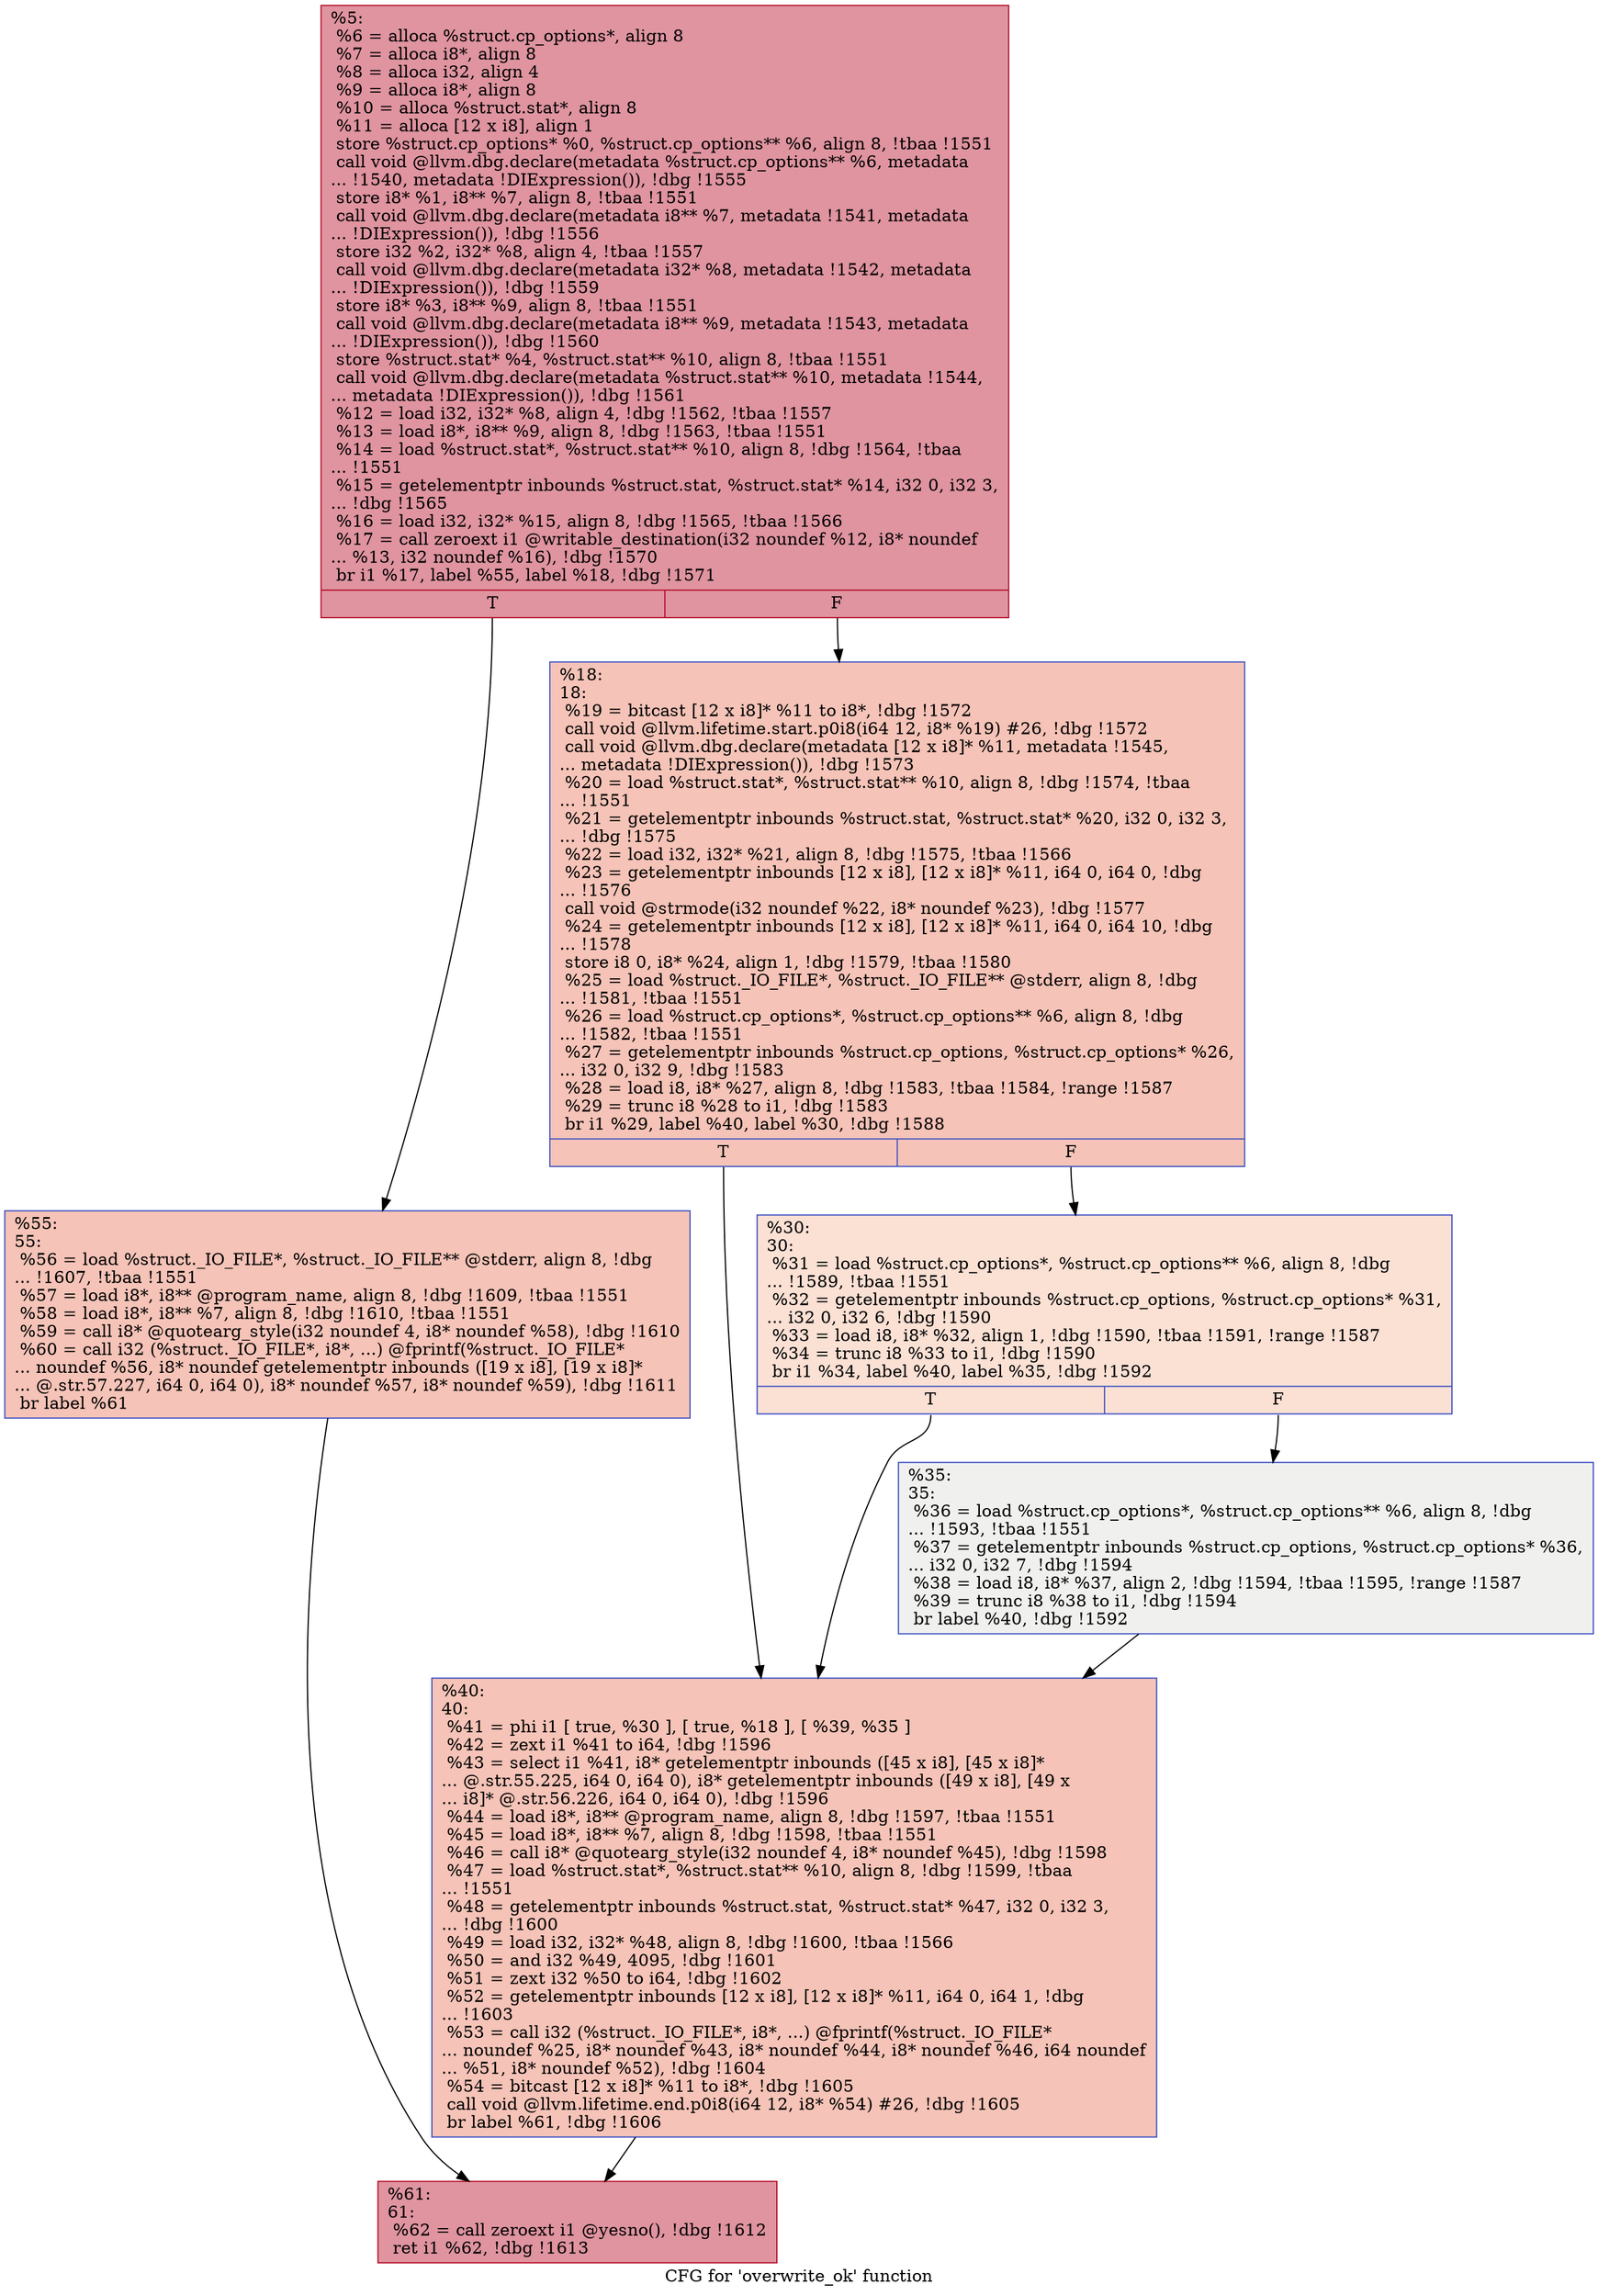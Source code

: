 digraph "CFG for 'overwrite_ok' function" {
	label="CFG for 'overwrite_ok' function";

	Node0xe27b20 [shape=record,color="#b70d28ff", style=filled, fillcolor="#b70d2870",label="{%5:\l  %6 = alloca %struct.cp_options*, align 8\l  %7 = alloca i8*, align 8\l  %8 = alloca i32, align 4\l  %9 = alloca i8*, align 8\l  %10 = alloca %struct.stat*, align 8\l  %11 = alloca [12 x i8], align 1\l  store %struct.cp_options* %0, %struct.cp_options** %6, align 8, !tbaa !1551\l  call void @llvm.dbg.declare(metadata %struct.cp_options** %6, metadata\l... !1540, metadata !DIExpression()), !dbg !1555\l  store i8* %1, i8** %7, align 8, !tbaa !1551\l  call void @llvm.dbg.declare(metadata i8** %7, metadata !1541, metadata\l... !DIExpression()), !dbg !1556\l  store i32 %2, i32* %8, align 4, !tbaa !1557\l  call void @llvm.dbg.declare(metadata i32* %8, metadata !1542, metadata\l... !DIExpression()), !dbg !1559\l  store i8* %3, i8** %9, align 8, !tbaa !1551\l  call void @llvm.dbg.declare(metadata i8** %9, metadata !1543, metadata\l... !DIExpression()), !dbg !1560\l  store %struct.stat* %4, %struct.stat** %10, align 8, !tbaa !1551\l  call void @llvm.dbg.declare(metadata %struct.stat** %10, metadata !1544,\l... metadata !DIExpression()), !dbg !1561\l  %12 = load i32, i32* %8, align 4, !dbg !1562, !tbaa !1557\l  %13 = load i8*, i8** %9, align 8, !dbg !1563, !tbaa !1551\l  %14 = load %struct.stat*, %struct.stat** %10, align 8, !dbg !1564, !tbaa\l... !1551\l  %15 = getelementptr inbounds %struct.stat, %struct.stat* %14, i32 0, i32 3,\l... !dbg !1565\l  %16 = load i32, i32* %15, align 8, !dbg !1565, !tbaa !1566\l  %17 = call zeroext i1 @writable_destination(i32 noundef %12, i8* noundef\l... %13, i32 noundef %16), !dbg !1570\l  br i1 %17, label %55, label %18, !dbg !1571\l|{<s0>T|<s1>F}}"];
	Node0xe27b20:s0 -> Node0xe27d70;
	Node0xe27b20:s1 -> Node0xe27c30;
	Node0xe27c30 [shape=record,color="#3d50c3ff", style=filled, fillcolor="#e8765c70",label="{%18:\l18:                                               \l  %19 = bitcast [12 x i8]* %11 to i8*, !dbg !1572\l  call void @llvm.lifetime.start.p0i8(i64 12, i8* %19) #26, !dbg !1572\l  call void @llvm.dbg.declare(metadata [12 x i8]* %11, metadata !1545,\l... metadata !DIExpression()), !dbg !1573\l  %20 = load %struct.stat*, %struct.stat** %10, align 8, !dbg !1574, !tbaa\l... !1551\l  %21 = getelementptr inbounds %struct.stat, %struct.stat* %20, i32 0, i32 3,\l... !dbg !1575\l  %22 = load i32, i32* %21, align 8, !dbg !1575, !tbaa !1566\l  %23 = getelementptr inbounds [12 x i8], [12 x i8]* %11, i64 0, i64 0, !dbg\l... !1576\l  call void @strmode(i32 noundef %22, i8* noundef %23), !dbg !1577\l  %24 = getelementptr inbounds [12 x i8], [12 x i8]* %11, i64 0, i64 10, !dbg\l... !1578\l  store i8 0, i8* %24, align 1, !dbg !1579, !tbaa !1580\l  %25 = load %struct._IO_FILE*, %struct._IO_FILE** @stderr, align 8, !dbg\l... !1581, !tbaa !1551\l  %26 = load %struct.cp_options*, %struct.cp_options** %6, align 8, !dbg\l... !1582, !tbaa !1551\l  %27 = getelementptr inbounds %struct.cp_options, %struct.cp_options* %26,\l... i32 0, i32 9, !dbg !1583\l  %28 = load i8, i8* %27, align 8, !dbg !1583, !tbaa !1584, !range !1587\l  %29 = trunc i8 %28 to i1, !dbg !1583\l  br i1 %29, label %40, label %30, !dbg !1588\l|{<s0>T|<s1>F}}"];
	Node0xe27c30:s0 -> Node0xe27d20;
	Node0xe27c30:s1 -> Node0xe27c80;
	Node0xe27c80 [shape=record,color="#3d50c3ff", style=filled, fillcolor="#f7b99e70",label="{%30:\l30:                                               \l  %31 = load %struct.cp_options*, %struct.cp_options** %6, align 8, !dbg\l... !1589, !tbaa !1551\l  %32 = getelementptr inbounds %struct.cp_options, %struct.cp_options* %31,\l... i32 0, i32 6, !dbg !1590\l  %33 = load i8, i8* %32, align 1, !dbg !1590, !tbaa !1591, !range !1587\l  %34 = trunc i8 %33 to i1, !dbg !1590\l  br i1 %34, label %40, label %35, !dbg !1592\l|{<s0>T|<s1>F}}"];
	Node0xe27c80:s0 -> Node0xe27d20;
	Node0xe27c80:s1 -> Node0xe27cd0;
	Node0xe27cd0 [shape=record,color="#3d50c3ff", style=filled, fillcolor="#dedcdb70",label="{%35:\l35:                                               \l  %36 = load %struct.cp_options*, %struct.cp_options** %6, align 8, !dbg\l... !1593, !tbaa !1551\l  %37 = getelementptr inbounds %struct.cp_options, %struct.cp_options* %36,\l... i32 0, i32 7, !dbg !1594\l  %38 = load i8, i8* %37, align 2, !dbg !1594, !tbaa !1595, !range !1587\l  %39 = trunc i8 %38 to i1, !dbg !1594\l  br label %40, !dbg !1592\l}"];
	Node0xe27cd0 -> Node0xe27d20;
	Node0xe27d20 [shape=record,color="#3d50c3ff", style=filled, fillcolor="#e8765c70",label="{%40:\l40:                                               \l  %41 = phi i1 [ true, %30 ], [ true, %18 ], [ %39, %35 ]\l  %42 = zext i1 %41 to i64, !dbg !1596\l  %43 = select i1 %41, i8* getelementptr inbounds ([45 x i8], [45 x i8]*\l... @.str.55.225, i64 0, i64 0), i8* getelementptr inbounds ([49 x i8], [49 x\l... i8]* @.str.56.226, i64 0, i64 0), !dbg !1596\l  %44 = load i8*, i8** @program_name, align 8, !dbg !1597, !tbaa !1551\l  %45 = load i8*, i8** %7, align 8, !dbg !1598, !tbaa !1551\l  %46 = call i8* @quotearg_style(i32 noundef 4, i8* noundef %45), !dbg !1598\l  %47 = load %struct.stat*, %struct.stat** %10, align 8, !dbg !1599, !tbaa\l... !1551\l  %48 = getelementptr inbounds %struct.stat, %struct.stat* %47, i32 0, i32 3,\l... !dbg !1600\l  %49 = load i32, i32* %48, align 8, !dbg !1600, !tbaa !1566\l  %50 = and i32 %49, 4095, !dbg !1601\l  %51 = zext i32 %50 to i64, !dbg !1602\l  %52 = getelementptr inbounds [12 x i8], [12 x i8]* %11, i64 0, i64 1, !dbg\l... !1603\l  %53 = call i32 (%struct._IO_FILE*, i8*, ...) @fprintf(%struct._IO_FILE*\l... noundef %25, i8* noundef %43, i8* noundef %44, i8* noundef %46, i64 noundef\l... %51, i8* noundef %52), !dbg !1604\l  %54 = bitcast [12 x i8]* %11 to i8*, !dbg !1605\l  call void @llvm.lifetime.end.p0i8(i64 12, i8* %54) #26, !dbg !1605\l  br label %61, !dbg !1606\l}"];
	Node0xe27d20 -> Node0xe27dc0;
	Node0xe27d70 [shape=record,color="#3d50c3ff", style=filled, fillcolor="#e8765c70",label="{%55:\l55:                                               \l  %56 = load %struct._IO_FILE*, %struct._IO_FILE** @stderr, align 8, !dbg\l... !1607, !tbaa !1551\l  %57 = load i8*, i8** @program_name, align 8, !dbg !1609, !tbaa !1551\l  %58 = load i8*, i8** %7, align 8, !dbg !1610, !tbaa !1551\l  %59 = call i8* @quotearg_style(i32 noundef 4, i8* noundef %58), !dbg !1610\l  %60 = call i32 (%struct._IO_FILE*, i8*, ...) @fprintf(%struct._IO_FILE*\l... noundef %56, i8* noundef getelementptr inbounds ([19 x i8], [19 x i8]*\l... @.str.57.227, i64 0, i64 0), i8* noundef %57, i8* noundef %59), !dbg !1611\l  br label %61\l}"];
	Node0xe27d70 -> Node0xe27dc0;
	Node0xe27dc0 [shape=record,color="#b70d28ff", style=filled, fillcolor="#b70d2870",label="{%61:\l61:                                               \l  %62 = call zeroext i1 @yesno(), !dbg !1612\l  ret i1 %62, !dbg !1613\l}"];
}
